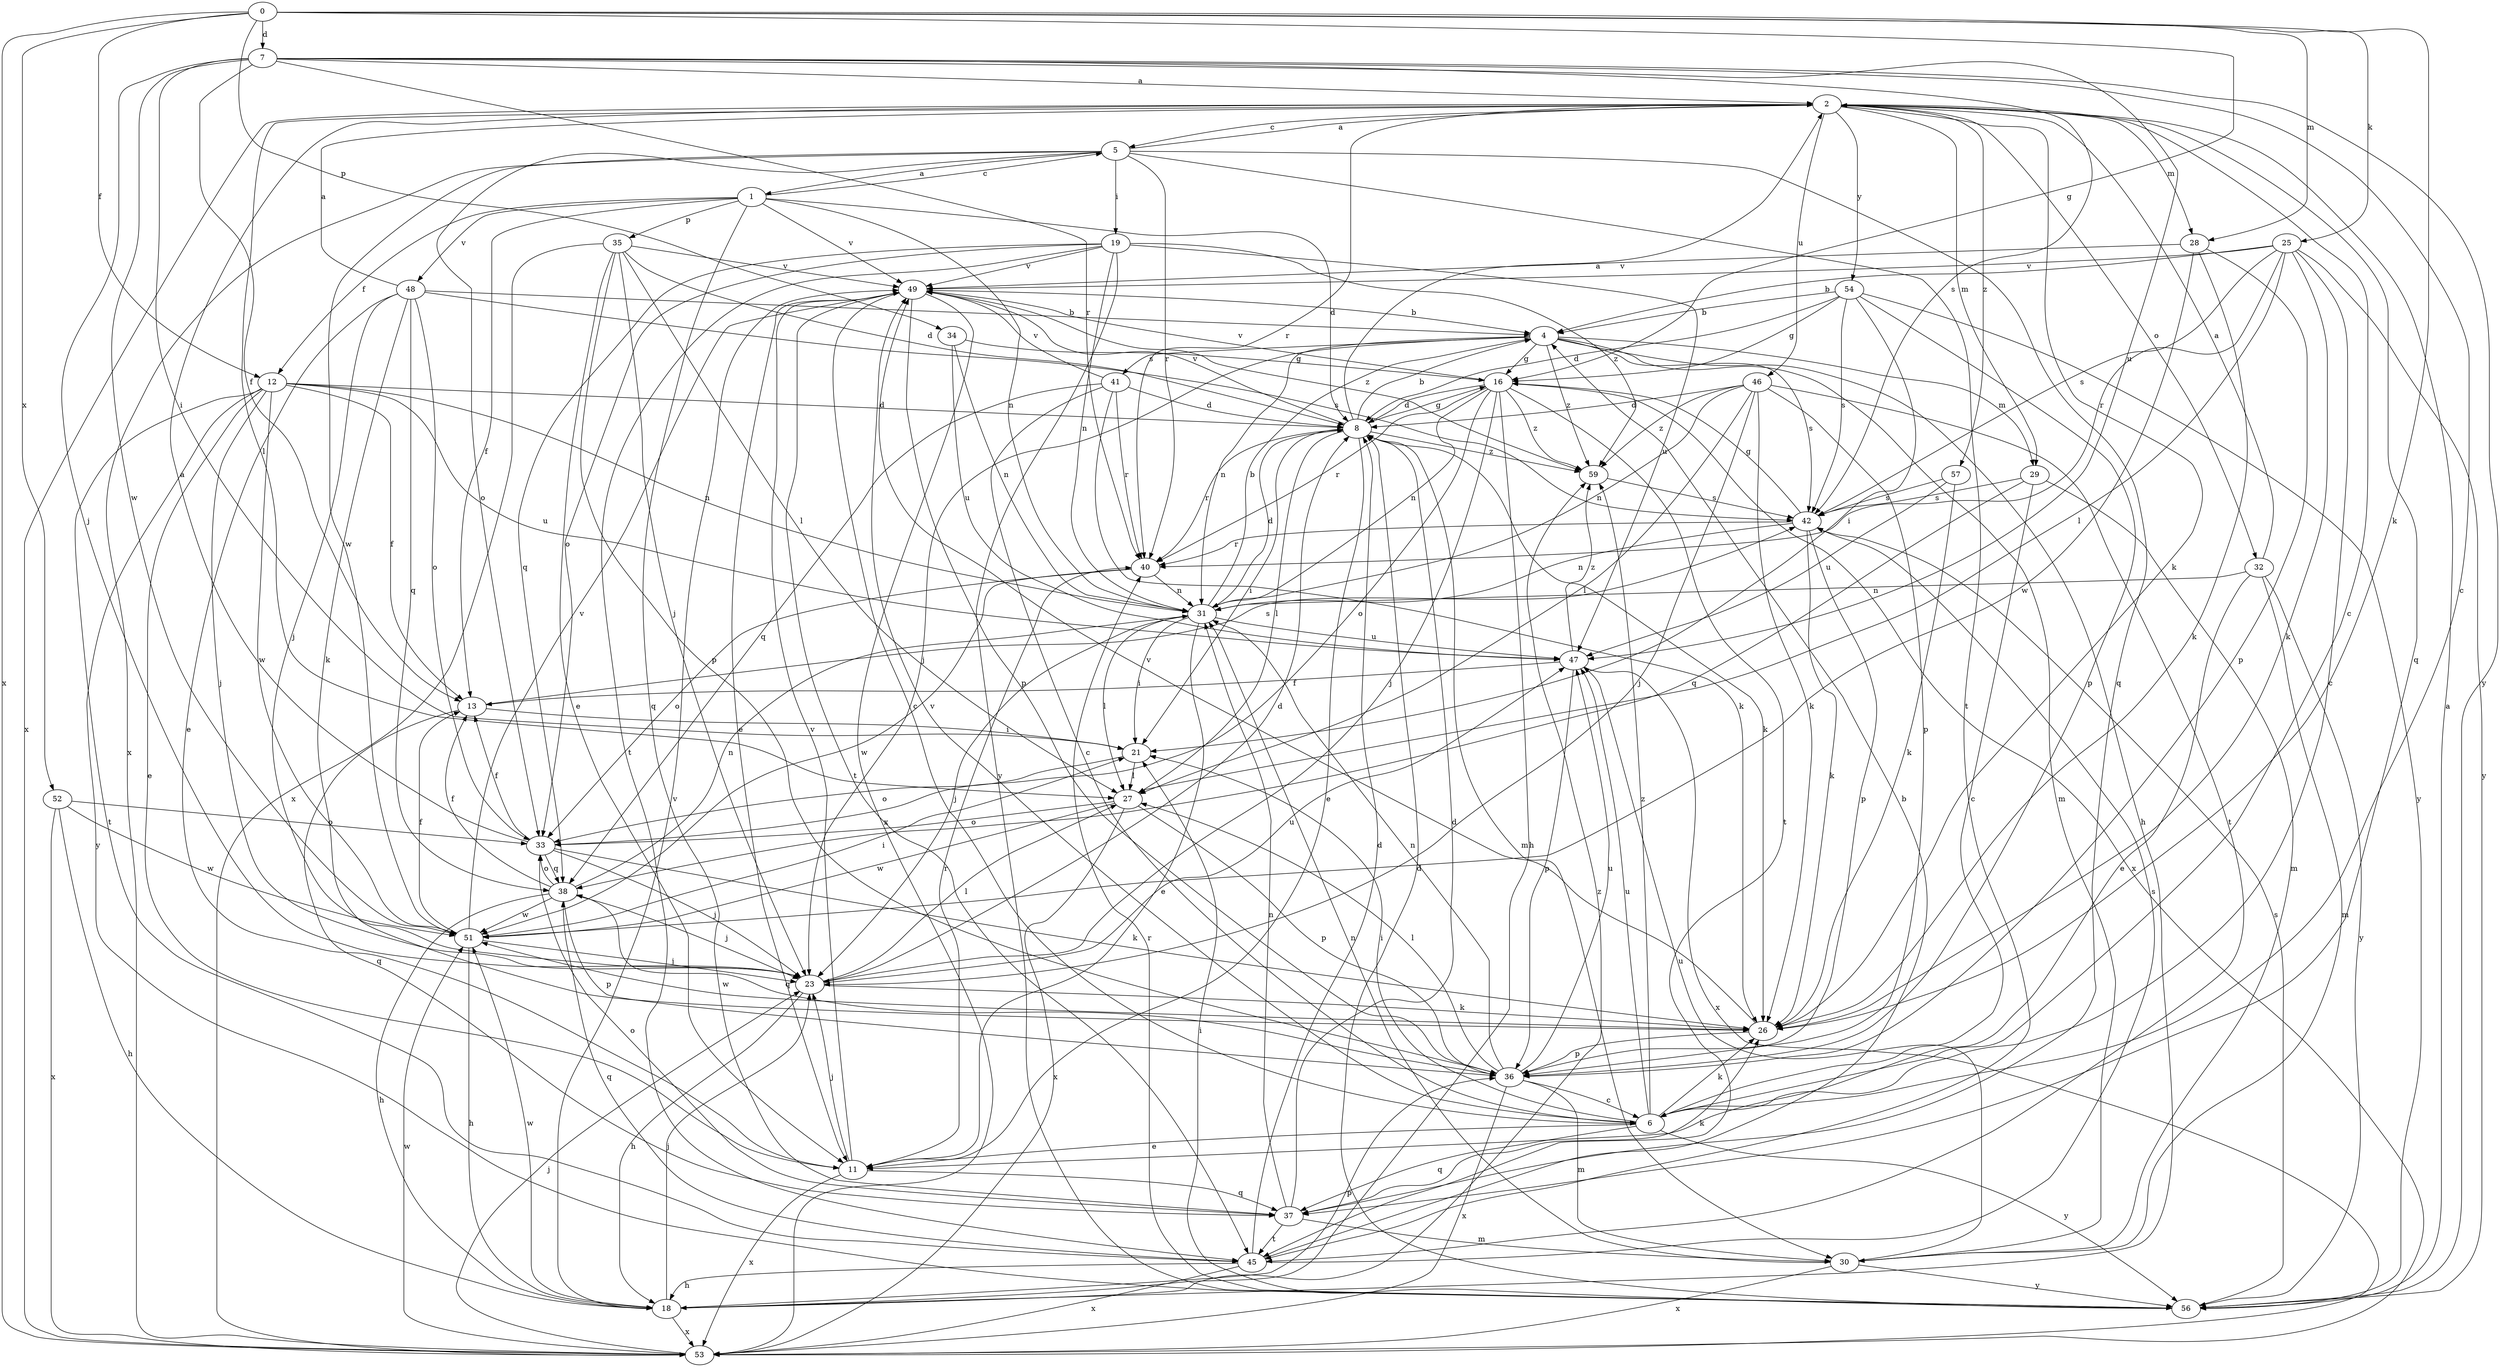 strict digraph  {
0;
1;
2;
4;
5;
6;
7;
8;
11;
12;
13;
16;
18;
19;
21;
23;
25;
26;
27;
28;
29;
30;
31;
32;
33;
34;
35;
36;
37;
38;
40;
41;
42;
45;
46;
47;
48;
49;
51;
52;
53;
54;
56;
57;
59;
0 -> 7  [label=d];
0 -> 12  [label=f];
0 -> 16  [label=g];
0 -> 25  [label=k];
0 -> 26  [label=k];
0 -> 28  [label=m];
0 -> 34  [label=p];
0 -> 52  [label=x];
0 -> 53  [label=x];
1 -> 5  [label=c];
1 -> 8  [label=d];
1 -> 12  [label=f];
1 -> 13  [label=f];
1 -> 31  [label=n];
1 -> 35  [label=p];
1 -> 37  [label=q];
1 -> 48  [label=v];
1 -> 49  [label=v];
2 -> 5  [label=c];
2 -> 6  [label=c];
2 -> 26  [label=k];
2 -> 27  [label=l];
2 -> 28  [label=m];
2 -> 29  [label=m];
2 -> 32  [label=o];
2 -> 37  [label=q];
2 -> 40  [label=r];
2 -> 46  [label=u];
2 -> 53  [label=x];
2 -> 54  [label=y];
2 -> 57  [label=z];
4 -> 16  [label=g];
4 -> 18  [label=h];
4 -> 23  [label=j];
4 -> 29  [label=m];
4 -> 30  [label=m];
4 -> 31  [label=n];
4 -> 41  [label=s];
4 -> 42  [label=s];
4 -> 59  [label=z];
5 -> 1  [label=a];
5 -> 2  [label=a];
5 -> 19  [label=i];
5 -> 33  [label=o];
5 -> 37  [label=q];
5 -> 40  [label=r];
5 -> 45  [label=t];
5 -> 51  [label=w];
5 -> 53  [label=x];
6 -> 11  [label=e];
6 -> 21  [label=i];
6 -> 26  [label=k];
6 -> 37  [label=q];
6 -> 47  [label=u];
6 -> 49  [label=v];
6 -> 56  [label=y];
6 -> 59  [label=z];
7 -> 2  [label=a];
7 -> 6  [label=c];
7 -> 13  [label=f];
7 -> 21  [label=i];
7 -> 23  [label=j];
7 -> 40  [label=r];
7 -> 42  [label=s];
7 -> 47  [label=u];
7 -> 51  [label=w];
7 -> 56  [label=y];
8 -> 2  [label=a];
8 -> 4  [label=b];
8 -> 11  [label=e];
8 -> 16  [label=g];
8 -> 21  [label=i];
8 -> 26  [label=k];
8 -> 27  [label=l];
8 -> 30  [label=m];
8 -> 40  [label=r];
8 -> 49  [label=v];
8 -> 59  [label=z];
11 -> 23  [label=j];
11 -> 37  [label=q];
11 -> 40  [label=r];
11 -> 49  [label=v];
11 -> 53  [label=x];
12 -> 8  [label=d];
12 -> 11  [label=e];
12 -> 13  [label=f];
12 -> 23  [label=j];
12 -> 31  [label=n];
12 -> 45  [label=t];
12 -> 47  [label=u];
12 -> 51  [label=w];
12 -> 56  [label=y];
13 -> 21  [label=i];
13 -> 37  [label=q];
13 -> 42  [label=s];
16 -> 8  [label=d];
16 -> 18  [label=h];
16 -> 23  [label=j];
16 -> 31  [label=n];
16 -> 33  [label=o];
16 -> 40  [label=r];
16 -> 45  [label=t];
16 -> 49  [label=v];
16 -> 53  [label=x];
16 -> 59  [label=z];
18 -> 23  [label=j];
18 -> 36  [label=p];
18 -> 49  [label=v];
18 -> 51  [label=w];
18 -> 53  [label=x];
18 -> 59  [label=z];
19 -> 31  [label=n];
19 -> 33  [label=o];
19 -> 38  [label=q];
19 -> 45  [label=t];
19 -> 47  [label=u];
19 -> 49  [label=v];
19 -> 56  [label=y];
19 -> 59  [label=z];
21 -> 27  [label=l];
21 -> 33  [label=o];
23 -> 8  [label=d];
23 -> 18  [label=h];
23 -> 26  [label=k];
23 -> 27  [label=l];
23 -> 47  [label=u];
25 -> 4  [label=b];
25 -> 6  [label=c];
25 -> 26  [label=k];
25 -> 27  [label=l];
25 -> 40  [label=r];
25 -> 42  [label=s];
25 -> 49  [label=v];
25 -> 56  [label=y];
26 -> 36  [label=p];
26 -> 49  [label=v];
26 -> 51  [label=w];
27 -> 33  [label=o];
27 -> 36  [label=p];
27 -> 51  [label=w];
27 -> 53  [label=x];
28 -> 26  [label=k];
28 -> 36  [label=p];
28 -> 49  [label=v];
28 -> 51  [label=w];
29 -> 6  [label=c];
29 -> 30  [label=m];
29 -> 38  [label=q];
29 -> 42  [label=s];
30 -> 31  [label=n];
30 -> 47  [label=u];
30 -> 53  [label=x];
30 -> 56  [label=y];
31 -> 4  [label=b];
31 -> 8  [label=d];
31 -> 11  [label=e];
31 -> 21  [label=i];
31 -> 23  [label=j];
31 -> 27  [label=l];
31 -> 47  [label=u];
32 -> 2  [label=a];
32 -> 11  [label=e];
32 -> 30  [label=m];
32 -> 31  [label=n];
32 -> 56  [label=y];
33 -> 2  [label=a];
33 -> 13  [label=f];
33 -> 23  [label=j];
33 -> 26  [label=k];
33 -> 38  [label=q];
34 -> 16  [label=g];
34 -> 31  [label=n];
34 -> 47  [label=u];
35 -> 8  [label=d];
35 -> 11  [label=e];
35 -> 23  [label=j];
35 -> 27  [label=l];
35 -> 36  [label=p];
35 -> 49  [label=v];
35 -> 53  [label=x];
36 -> 6  [label=c];
36 -> 27  [label=l];
36 -> 30  [label=m];
36 -> 31  [label=n];
36 -> 38  [label=q];
36 -> 47  [label=u];
36 -> 53  [label=x];
37 -> 8  [label=d];
37 -> 26  [label=k];
37 -> 30  [label=m];
37 -> 31  [label=n];
37 -> 33  [label=o];
37 -> 45  [label=t];
38 -> 13  [label=f];
38 -> 18  [label=h];
38 -> 23  [label=j];
38 -> 31  [label=n];
38 -> 33  [label=o];
38 -> 36  [label=p];
38 -> 51  [label=w];
40 -> 31  [label=n];
40 -> 33  [label=o];
40 -> 51  [label=w];
41 -> 6  [label=c];
41 -> 8  [label=d];
41 -> 26  [label=k];
41 -> 38  [label=q];
41 -> 40  [label=r];
41 -> 49  [label=v];
42 -> 16  [label=g];
42 -> 26  [label=k];
42 -> 31  [label=n];
42 -> 36  [label=p];
42 -> 40  [label=r];
45 -> 4  [label=b];
45 -> 8  [label=d];
45 -> 18  [label=h];
45 -> 38  [label=q];
45 -> 42  [label=s];
45 -> 53  [label=x];
46 -> 8  [label=d];
46 -> 23  [label=j];
46 -> 26  [label=k];
46 -> 27  [label=l];
46 -> 31  [label=n];
46 -> 36  [label=p];
46 -> 45  [label=t];
46 -> 59  [label=z];
47 -> 13  [label=f];
47 -> 36  [label=p];
47 -> 53  [label=x];
47 -> 59  [label=z];
48 -> 2  [label=a];
48 -> 4  [label=b];
48 -> 11  [label=e];
48 -> 23  [label=j];
48 -> 26  [label=k];
48 -> 33  [label=o];
48 -> 38  [label=q];
48 -> 42  [label=s];
49 -> 4  [label=b];
49 -> 6  [label=c];
49 -> 11  [label=e];
49 -> 36  [label=p];
49 -> 45  [label=t];
49 -> 53  [label=x];
49 -> 59  [label=z];
51 -> 13  [label=f];
51 -> 18  [label=h];
51 -> 21  [label=i];
51 -> 23  [label=j];
51 -> 49  [label=v];
52 -> 18  [label=h];
52 -> 33  [label=o];
52 -> 51  [label=w];
52 -> 53  [label=x];
53 -> 23  [label=j];
53 -> 51  [label=w];
54 -> 4  [label=b];
54 -> 8  [label=d];
54 -> 16  [label=g];
54 -> 21  [label=i];
54 -> 36  [label=p];
54 -> 42  [label=s];
54 -> 56  [label=y];
56 -> 2  [label=a];
56 -> 8  [label=d];
56 -> 21  [label=i];
56 -> 40  [label=r];
56 -> 42  [label=s];
57 -> 26  [label=k];
57 -> 42  [label=s];
57 -> 47  [label=u];
59 -> 42  [label=s];
}
